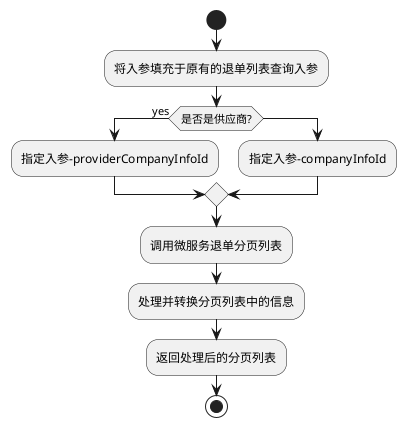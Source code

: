 @startuml
start
:将入参填充于原有的退单列表查询入参;
if(是否是供应商?)then(yes)
    :指定入参-providerCompanyInfoId;
else
    :指定入参-companyInfoId;
endif;
:调用微服务退单分页列表;
:处理并转换分页列表中的信息;
:返回处理后的分页列表;
stop
@enduml